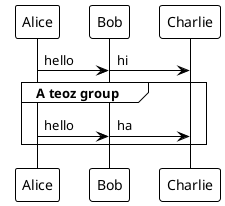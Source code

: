 ' Do not edit
' Theme Gallery
' autogenerated by script
'
@startuml
!theme plain
!pragma teoz true
Alice -> Bob : hello
& Bob -> Charlie : hi
group A teoz group
Alice -> Bob : hello
& Bob -> Charlie : ha
end
@enduml
